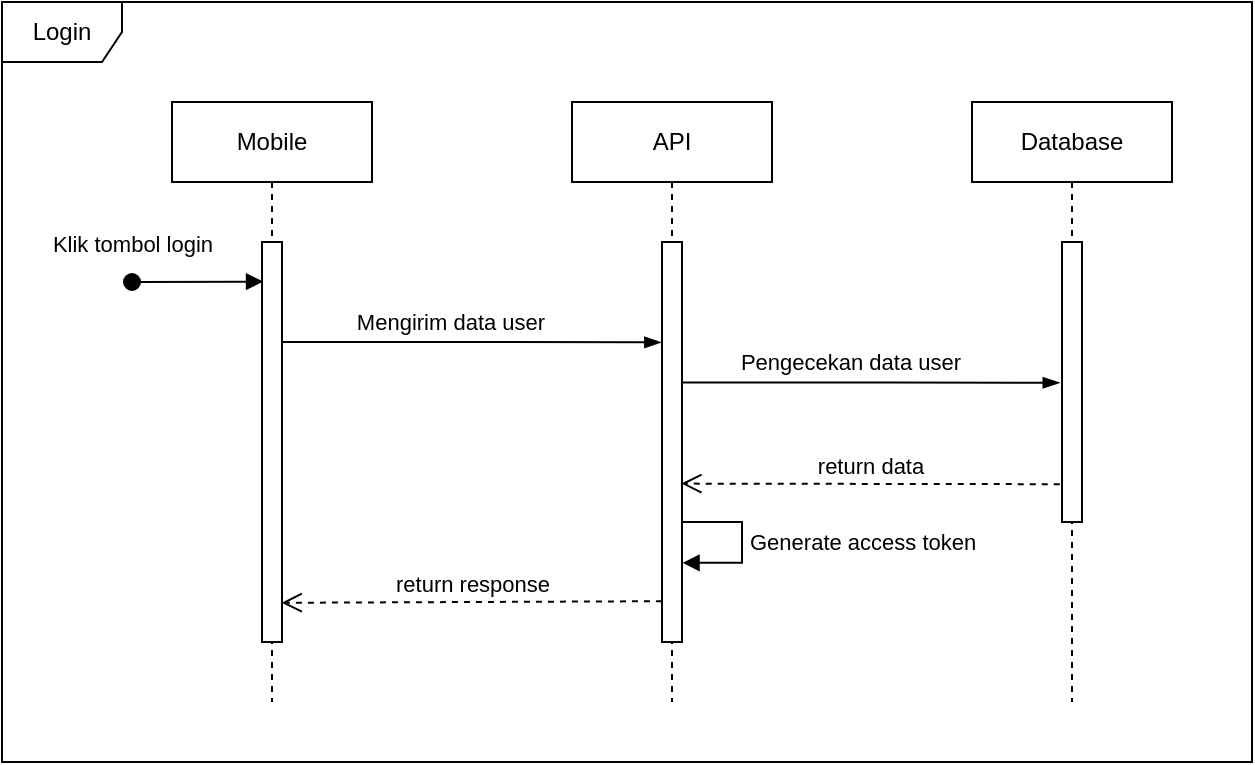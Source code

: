 <mxfile>
    <diagram id="wC8KqXOWJu4OyTHB78vj" name="Login">
        <mxGraphModel dx="795" dy="695" grid="1" gridSize="10" guides="1" tooltips="1" connect="1" arrows="1" fold="1" page="1" pageScale="1" pageWidth="850" pageHeight="1100" math="0" shadow="0">
            <root>
                <mxCell id="0"/>
                <mxCell id="1" parent="0"/>
                <mxCell id="2" value="Login" style="shape=umlFrame;whiteSpace=wrap;html=1;" vertex="1" parent="1">
                    <mxGeometry x="95" y="150" width="625" height="380" as="geometry"/>
                </mxCell>
                <mxCell id="5" value="Mobile" style="shape=umlLifeline;perimeter=lifelinePerimeter;whiteSpace=wrap;html=1;container=1;collapsible=0;recursiveResize=0;outlineConnect=0;" vertex="1" parent="1">
                    <mxGeometry x="180" y="200" width="100" height="300" as="geometry"/>
                </mxCell>
                <mxCell id="6" value="" style="html=1;points=[];perimeter=orthogonalPerimeter;" vertex="1" parent="5">
                    <mxGeometry x="45" y="70" width="10" height="200" as="geometry"/>
                </mxCell>
                <mxCell id="7" value="API" style="shape=umlLifeline;perimeter=lifelinePerimeter;whiteSpace=wrap;html=1;container=1;collapsible=0;recursiveResize=0;outlineConnect=0;" vertex="1" parent="1">
                    <mxGeometry x="380" y="200" width="100" height="300" as="geometry"/>
                </mxCell>
                <mxCell id="8" value="" style="html=1;points=[];perimeter=orthogonalPerimeter;" vertex="1" parent="7">
                    <mxGeometry x="45" y="70" width="10" height="200" as="geometry"/>
                </mxCell>
                <mxCell id="18" value="Generate access token" style="edgeStyle=orthogonalEdgeStyle;html=1;align=left;spacingLeft=2;endArrow=block;rounded=0;entryX=1.027;entryY=0.802;exitX=1.042;exitY=0.7;exitDx=0;exitDy=0;exitPerimeter=0;entryDx=0;entryDy=0;entryPerimeter=0;" edge="1" target="8" parent="7" source="8">
                    <mxGeometry relative="1" as="geometry">
                        <mxPoint x="55" y="210" as="sourcePoint"/>
                        <Array as="points">
                            <mxPoint x="85" y="210"/>
                            <mxPoint x="85" y="230"/>
                        </Array>
                        <mxPoint x="60" y="230" as="targetPoint"/>
                    </mxGeometry>
                </mxCell>
                <mxCell id="9" value="Database" style="shape=umlLifeline;perimeter=lifelinePerimeter;whiteSpace=wrap;html=1;container=1;collapsible=0;recursiveResize=0;outlineConnect=0;" vertex="1" parent="1">
                    <mxGeometry x="580" y="200" width="100" height="300" as="geometry"/>
                </mxCell>
                <mxCell id="10" value="" style="html=1;points=[];perimeter=orthogonalPerimeter;" vertex="1" parent="9">
                    <mxGeometry x="45" y="70" width="10" height="140" as="geometry"/>
                </mxCell>
                <mxCell id="11" value="Klik tombol login" style="html=1;verticalAlign=bottom;startArrow=oval;startFill=1;endArrow=block;startSize=8;entryX=0.052;entryY=0.099;entryDx=0;entryDy=0;entryPerimeter=0;" edge="1" parent="1" target="6">
                    <mxGeometry x="-0.999" y="10" width="60" relative="1" as="geometry">
                        <mxPoint x="160" y="290" as="sourcePoint"/>
                        <mxPoint x="220" y="290" as="targetPoint"/>
                        <mxPoint as="offset"/>
                    </mxGeometry>
                </mxCell>
                <mxCell id="12" value="" style="edgeStyle=elbowEdgeStyle;fontSize=12;html=1;endArrow=blockThin;endFill=1;exitX=0.967;exitY=0.25;exitDx=0;exitDy=0;exitPerimeter=0;entryX=-0.035;entryY=0.251;entryDx=0;entryDy=0;entryPerimeter=0;" edge="1" parent="1" source="6" target="8">
                    <mxGeometry width="160" relative="1" as="geometry">
                        <mxPoint x="300" y="320" as="sourcePoint"/>
                        <mxPoint x="420" y="320" as="targetPoint"/>
                    </mxGeometry>
                </mxCell>
                <mxCell id="13" value="Mengirim data user" style="edgeLabel;html=1;align=center;verticalAlign=middle;resizable=0;points=[];" vertex="1" connectable="0" parent="12">
                    <mxGeometry x="-0.116" relative="1" as="geometry">
                        <mxPoint y="-10" as="offset"/>
                    </mxGeometry>
                </mxCell>
                <mxCell id="14" value="" style="edgeStyle=elbowEdgeStyle;fontSize=12;html=1;endArrow=blockThin;endFill=1;exitX=1.021;exitY=0.351;exitDx=0;exitDy=0;exitPerimeter=0;entryX=-0.113;entryY=0.503;entryDx=0;entryDy=0;entryPerimeter=0;" edge="1" parent="1" source="8" target="10">
                    <mxGeometry width="160" relative="1" as="geometry">
                        <mxPoint x="440" y="340" as="sourcePoint"/>
                        <mxPoint x="620" y="340" as="targetPoint"/>
                    </mxGeometry>
                </mxCell>
                <mxCell id="15" value="Pengecekan data user" style="edgeLabel;html=1;align=center;verticalAlign=middle;resizable=0;points=[];" vertex="1" connectable="0" parent="14">
                    <mxGeometry x="-0.116" relative="1" as="geometry">
                        <mxPoint y="-10" as="offset"/>
                    </mxGeometry>
                </mxCell>
                <mxCell id="16" value="return data" style="html=1;verticalAlign=bottom;endArrow=open;dashed=1;endSize=8;exitX=-0.113;exitY=0.865;exitDx=0;exitDy=0;exitPerimeter=0;entryX=0.967;entryY=0.604;entryDx=0;entryDy=0;entryPerimeter=0;" edge="1" parent="1" source="10" target="8">
                    <mxGeometry relative="1" as="geometry">
                        <mxPoint x="560" y="390" as="sourcePoint"/>
                        <mxPoint x="480" y="390" as="targetPoint"/>
                    </mxGeometry>
                </mxCell>
                <mxCell id="19" value="return response" style="html=1;verticalAlign=bottom;endArrow=open;dashed=1;endSize=8;exitX=-0.004;exitY=0.898;exitDx=0;exitDy=0;exitPerimeter=0;entryX=0.981;entryY=0.902;entryDx=0;entryDy=0;entryPerimeter=0;" edge="1" parent="1" source="8" target="6">
                    <mxGeometry relative="1" as="geometry">
                        <mxPoint x="425.43" y="450.0" as="sourcePoint"/>
                        <mxPoint x="238.0" y="450.4" as="targetPoint"/>
                    </mxGeometry>
                </mxCell>
            </root>
        </mxGraphModel>
    </diagram>
    <diagram id="lRpLIYa7BAUwka9PPitv" name="Register">
        <mxGraphModel dx="676" dy="591" grid="1" gridSize="10" guides="1" tooltips="1" connect="1" arrows="1" fold="1" page="1" pageScale="1" pageWidth="850" pageHeight="1100" math="0" shadow="0">
            <root>
                <mxCell id="0"/>
                <mxCell id="1" parent="0"/>
                <mxCell id="2CNAh6zjdDJa04eRuenq-1" value="Register" style="shape=umlFrame;whiteSpace=wrap;html=1;" vertex="1" parent="1">
                    <mxGeometry x="105" y="160" width="625" height="380" as="geometry"/>
                </mxCell>
                <mxCell id="2CNAh6zjdDJa04eRuenq-2" value="Mobile" style="shape=umlLifeline;perimeter=lifelinePerimeter;whiteSpace=wrap;html=1;container=1;collapsible=0;recursiveResize=0;outlineConnect=0;" vertex="1" parent="1">
                    <mxGeometry x="190" y="210" width="100" height="300" as="geometry"/>
                </mxCell>
                <mxCell id="2CNAh6zjdDJa04eRuenq-3" value="" style="html=1;points=[];perimeter=orthogonalPerimeter;" vertex="1" parent="2CNAh6zjdDJa04eRuenq-2">
                    <mxGeometry x="45" y="70" width="10" height="200" as="geometry"/>
                </mxCell>
                <mxCell id="2CNAh6zjdDJa04eRuenq-4" value="API" style="shape=umlLifeline;perimeter=lifelinePerimeter;whiteSpace=wrap;html=1;container=1;collapsible=0;recursiveResize=0;outlineConnect=0;" vertex="1" parent="1">
                    <mxGeometry x="390" y="210" width="100" height="300" as="geometry"/>
                </mxCell>
                <mxCell id="2CNAh6zjdDJa04eRuenq-5" value="" style="html=1;points=[];perimeter=orthogonalPerimeter;" vertex="1" parent="2CNAh6zjdDJa04eRuenq-4">
                    <mxGeometry x="45" y="70" width="10" height="200" as="geometry"/>
                </mxCell>
                <mxCell id="2CNAh6zjdDJa04eRuenq-6" value="Generate access token" style="edgeStyle=orthogonalEdgeStyle;html=1;align=left;spacingLeft=2;endArrow=block;rounded=0;entryX=1.027;entryY=0.802;exitX=1.042;exitY=0.7;exitDx=0;exitDy=0;exitPerimeter=0;entryDx=0;entryDy=0;entryPerimeter=0;" edge="1" parent="2CNAh6zjdDJa04eRuenq-4" source="2CNAh6zjdDJa04eRuenq-5" target="2CNAh6zjdDJa04eRuenq-5">
                    <mxGeometry relative="1" as="geometry">
                        <mxPoint x="55" y="210" as="sourcePoint"/>
                        <Array as="points">
                            <mxPoint x="85" y="210"/>
                            <mxPoint x="85" y="230"/>
                        </Array>
                        <mxPoint x="60" y="230" as="targetPoint"/>
                    </mxGeometry>
                </mxCell>
                <mxCell id="2CNAh6zjdDJa04eRuenq-7" value="Database" style="shape=umlLifeline;perimeter=lifelinePerimeter;whiteSpace=wrap;html=1;container=1;collapsible=0;recursiveResize=0;outlineConnect=0;" vertex="1" parent="1">
                    <mxGeometry x="590" y="210" width="100" height="300" as="geometry"/>
                </mxCell>
                <mxCell id="2CNAh6zjdDJa04eRuenq-8" value="" style="html=1;points=[];perimeter=orthogonalPerimeter;" vertex="1" parent="2CNAh6zjdDJa04eRuenq-7">
                    <mxGeometry x="45" y="70" width="10" height="140" as="geometry"/>
                </mxCell>
                <mxCell id="2CNAh6zjdDJa04eRuenq-18" value="" style="edgeStyle=elbowEdgeStyle;fontSize=12;html=1;endArrow=blockThin;endFill=1;entryX=1.02;entryY=0.676;entryDx=0;entryDy=0;entryPerimeter=0;rounded=0;" edge="1" parent="2CNAh6zjdDJa04eRuenq-7">
                    <mxGeometry width="160" relative="1" as="geometry">
                        <mxPoint x="55" y="154.83" as="sourcePoint"/>
                        <mxPoint x="55.2" y="169.64" as="targetPoint"/>
                        <Array as="points">
                            <mxPoint x="70" y="165"/>
                        </Array>
                    </mxGeometry>
                </mxCell>
                <mxCell id="2CNAh6zjdDJa04eRuenq-9" value="Klik tombol register" style="html=1;verticalAlign=bottom;startArrow=oval;startFill=1;endArrow=block;startSize=8;entryX=0.052;entryY=0.099;entryDx=0;entryDy=0;entryPerimeter=0;" edge="1" parent="1" target="2CNAh6zjdDJa04eRuenq-3">
                    <mxGeometry x="-0.999" y="10" width="60" relative="1" as="geometry">
                        <mxPoint x="170" y="300" as="sourcePoint"/>
                        <mxPoint x="230" y="300" as="targetPoint"/>
                        <mxPoint as="offset"/>
                    </mxGeometry>
                </mxCell>
                <mxCell id="2CNAh6zjdDJa04eRuenq-10" value="" style="edgeStyle=elbowEdgeStyle;fontSize=12;html=1;endArrow=blockThin;endFill=1;exitX=0.967;exitY=0.25;exitDx=0;exitDy=0;exitPerimeter=0;entryX=-0.035;entryY=0.251;entryDx=0;entryDy=0;entryPerimeter=0;" edge="1" parent="1" source="2CNAh6zjdDJa04eRuenq-3" target="2CNAh6zjdDJa04eRuenq-5">
                    <mxGeometry width="160" relative="1" as="geometry">
                        <mxPoint x="310" y="330" as="sourcePoint"/>
                        <mxPoint x="430" y="330" as="targetPoint"/>
                    </mxGeometry>
                </mxCell>
                <mxCell id="2CNAh6zjdDJa04eRuenq-11" value="Mengirim data registrasi" style="edgeLabel;html=1;align=center;verticalAlign=middle;resizable=0;points=[];" vertex="1" connectable="0" parent="2CNAh6zjdDJa04eRuenq-10">
                    <mxGeometry x="-0.116" relative="1" as="geometry">
                        <mxPoint y="-10" as="offset"/>
                    </mxGeometry>
                </mxCell>
                <mxCell id="2CNAh6zjdDJa04eRuenq-12" value="" style="edgeStyle=elbowEdgeStyle;fontSize=12;html=1;endArrow=blockThin;endFill=1;exitX=1.021;exitY=0.351;exitDx=0;exitDy=0;exitPerimeter=0;entryX=-0.113;entryY=0.503;entryDx=0;entryDy=0;entryPerimeter=0;" edge="1" parent="1" source="2CNAh6zjdDJa04eRuenq-5" target="2CNAh6zjdDJa04eRuenq-8">
                    <mxGeometry width="160" relative="1" as="geometry">
                        <mxPoint x="450" y="350" as="sourcePoint"/>
                        <mxPoint x="630" y="350" as="targetPoint"/>
                    </mxGeometry>
                </mxCell>
                <mxCell id="2CNAh6zjdDJa04eRuenq-13" value="Input data user" style="edgeLabel;html=1;align=center;verticalAlign=middle;resizable=0;points=[];" vertex="1" connectable="0" parent="2CNAh6zjdDJa04eRuenq-12">
                    <mxGeometry x="-0.116" relative="1" as="geometry">
                        <mxPoint y="-10" as="offset"/>
                    </mxGeometry>
                </mxCell>
                <mxCell id="2CNAh6zjdDJa04eRuenq-14" value="return data" style="html=1;verticalAlign=bottom;endArrow=open;dashed=1;endSize=8;exitX=-0.113;exitY=0.865;exitDx=0;exitDy=0;exitPerimeter=0;entryX=0.967;entryY=0.604;entryDx=0;entryDy=0;entryPerimeter=0;" edge="1" parent="1" source="2CNAh6zjdDJa04eRuenq-8" target="2CNAh6zjdDJa04eRuenq-5">
                    <mxGeometry relative="1" as="geometry">
                        <mxPoint x="570" y="400" as="sourcePoint"/>
                        <mxPoint x="490" y="400" as="targetPoint"/>
                    </mxGeometry>
                </mxCell>
                <mxCell id="2CNAh6zjdDJa04eRuenq-15" value="return response" style="html=1;verticalAlign=bottom;endArrow=open;dashed=1;endSize=8;exitX=-0.004;exitY=0.898;exitDx=0;exitDy=0;exitPerimeter=0;entryX=0.981;entryY=0.902;entryDx=0;entryDy=0;entryPerimeter=0;" edge="1" parent="1" source="2CNAh6zjdDJa04eRuenq-5" target="2CNAh6zjdDJa04eRuenq-3">
                    <mxGeometry relative="1" as="geometry">
                        <mxPoint x="435.43" y="460.0" as="sourcePoint"/>
                        <mxPoint x="248.0" y="460.4" as="targetPoint"/>
                    </mxGeometry>
                </mxCell>
            </root>
        </mxGraphModel>
    </diagram>
</mxfile>